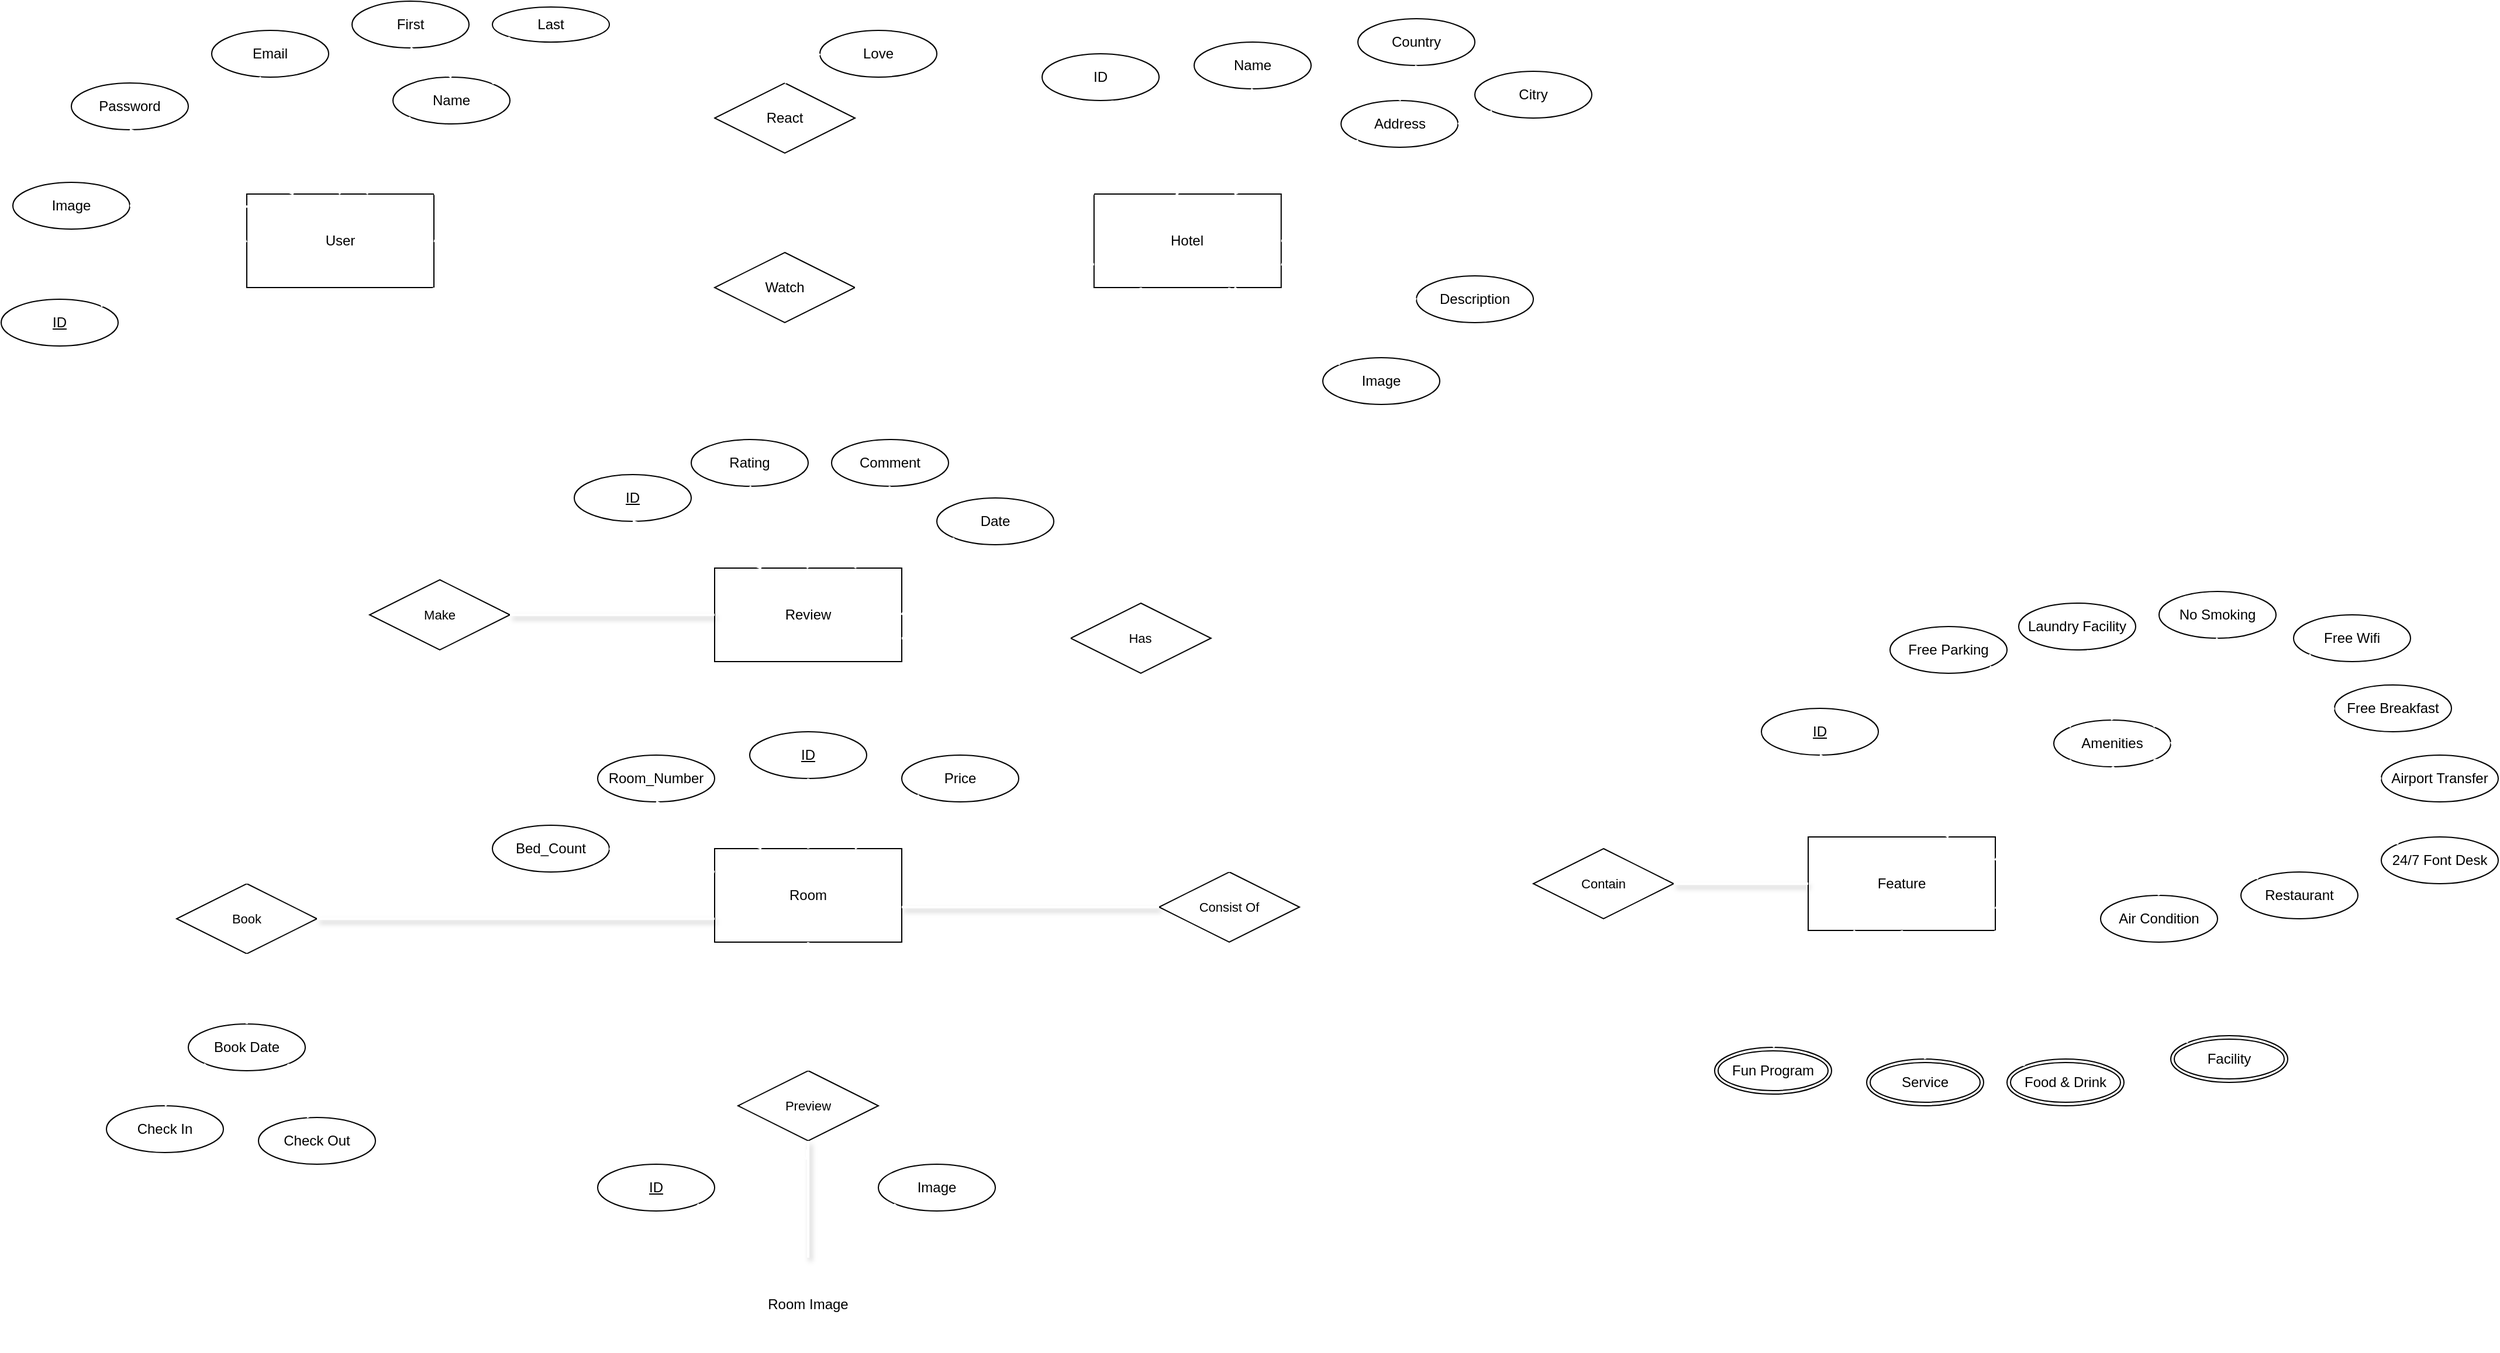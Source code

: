 <mxfile>
    <diagram id="A1F0wB1QJIUUF9iCLyjX" name="Page-1">
        <mxGraphModel dx="2114" dy="571" grid="1" gridSize="10" guides="1" tooltips="1" connect="1" arrows="1" fold="1" page="1" pageScale="1" pageWidth="850" pageHeight="1100" background="none" math="0" shadow="0">
            <root>
                <mxCell id="0"/>
                <mxCell id="1" parent="0"/>
                <mxCell id="2" value="User" style="whiteSpace=wrap;html=1;align=center;" parent="1" vertex="1">
                    <mxGeometry x="200" y="180" width="160" height="80" as="geometry"/>
                </mxCell>
                <mxCell id="3" value="Name" style="ellipse;whiteSpace=wrap;html=1;align=center;" parent="1" vertex="1">
                    <mxGeometry x="325" y="80" width="100" height="40" as="geometry"/>
                </mxCell>
                <mxCell id="4" value="ID" style="ellipse;whiteSpace=wrap;html=1;align=center;fontStyle=4;" parent="1" vertex="1">
                    <mxGeometry x="-10" y="270" width="100" height="40" as="geometry"/>
                </mxCell>
                <mxCell id="8" value="" style="endArrow=none;html=1;rounded=0;entryX=0;entryY=1;entryDx=0;entryDy=0;fillColor=#eeeeee;strokeColor=#FFFFFF;strokeWidth=2;" parent="1" source="2" target="3" edge="1">
                    <mxGeometry relative="1" as="geometry">
                        <mxPoint x="230" y="120" as="sourcePoint"/>
                        <mxPoint x="413.623" y="88.897" as="targetPoint"/>
                    </mxGeometry>
                </mxCell>
                <mxCell id="9" value="First" style="ellipse;whiteSpace=wrap;html=1;align=center;" parent="1" vertex="1">
                    <mxGeometry x="290" y="15" width="100" height="40" as="geometry"/>
                </mxCell>
                <mxCell id="10" value="Last" style="ellipse;whiteSpace=wrap;html=1;align=center;" parent="1" vertex="1">
                    <mxGeometry x="410" y="20" width="100" height="30" as="geometry"/>
                </mxCell>
                <mxCell id="11" value="" style="endArrow=none;html=1;rounded=0;exitX=0.5;exitY=0;exitDx=0;exitDy=0;entryX=0.5;entryY=1;entryDx=0;entryDy=0;strokeColor=#FFFFFF;strokeWidth=2;" parent="1" source="3" target="9" edge="1">
                    <mxGeometry relative="1" as="geometry">
                        <mxPoint x="520" y="140" as="sourcePoint"/>
                        <mxPoint x="428.32" y="49.721" as="targetPoint"/>
                    </mxGeometry>
                </mxCell>
                <mxCell id="12" value="" style="endArrow=none;html=1;rounded=0;exitX=1;exitY=0;exitDx=0;exitDy=0;entryX=0;entryY=1;entryDx=0;entryDy=0;strokeColor=#FFFFFF;strokeWidth=2;" parent="1" source="3" target="10" edge="1">
                    <mxGeometry relative="1" as="geometry">
                        <mxPoint x="520" y="200" as="sourcePoint"/>
                        <mxPoint x="680" y="200" as="targetPoint"/>
                    </mxGeometry>
                </mxCell>
                <mxCell id="13" value="Email" style="ellipse;whiteSpace=wrap;html=1;align=center;" parent="1" vertex="1">
                    <mxGeometry x="170" y="40" width="100" height="40" as="geometry"/>
                </mxCell>
                <mxCell id="15" value="" style="endArrow=none;html=1;rounded=0;exitX=0.408;exitY=1;exitDx=0;exitDy=0;exitPerimeter=0;entryX=0.5;entryY=0;entryDx=0;entryDy=0;fillColor=#f9f7ed;strokeColor=#FFFFFF;strokeWidth=2;" parent="1" source="13" target="2" edge="1">
                    <mxGeometry relative="1" as="geometry">
                        <mxPoint x="260" y="100" as="sourcePoint"/>
                        <mxPoint x="420" y="100" as="targetPoint"/>
                    </mxGeometry>
                </mxCell>
                <mxCell id="16" value="Password" style="ellipse;whiteSpace=wrap;html=1;align=center;" parent="1" vertex="1">
                    <mxGeometry x="50" y="85" width="100" height="40" as="geometry"/>
                </mxCell>
                <mxCell id="17" value="" style="endArrow=none;html=1;rounded=0;exitX=0.5;exitY=1;exitDx=0;exitDy=0;entryX=0.25;entryY=0;entryDx=0;entryDy=0;fillColor=#f9f7ed;strokeColor=#FFFFFF;strokeWidth=2;" parent="1" source="16" target="2" edge="1">
                    <mxGeometry relative="1" as="geometry">
                        <mxPoint x="120" y="120" as="sourcePoint"/>
                        <mxPoint x="280" y="120" as="targetPoint"/>
                    </mxGeometry>
                </mxCell>
                <mxCell id="20" value="Image" style="ellipse;whiteSpace=wrap;html=1;align=center;" parent="1" vertex="1">
                    <mxGeometry y="170" width="100" height="40" as="geometry"/>
                </mxCell>
                <mxCell id="21" value="" style="endArrow=none;html=1;rounded=0;exitX=1;exitY=0.5;exitDx=0;exitDy=0;entryX=0.003;entryY=0.135;entryDx=0;entryDy=0;entryPerimeter=0;strokeWidth=2;fillColor=#f9f7ed;strokeColor=#FFFFFF;" parent="1" source="20" target="2" edge="1">
                    <mxGeometry relative="1" as="geometry">
                        <mxPoint x="50" y="180" as="sourcePoint"/>
                        <mxPoint x="210" y="180" as="targetPoint"/>
                    </mxGeometry>
                </mxCell>
                <mxCell id="23" value="Hotel" style="whiteSpace=wrap;html=1;align=center;" parent="1" vertex="1">
                    <mxGeometry x="924.4" y="180" width="160" height="80" as="geometry"/>
                </mxCell>
                <mxCell id="24" value="ID" style="ellipse;whiteSpace=wrap;html=1;align=center;" parent="1" vertex="1">
                    <mxGeometry x="880" y="60" width="100" height="40" as="geometry"/>
                </mxCell>
                <mxCell id="25" value="Name" style="ellipse;whiteSpace=wrap;html=1;align=center;" parent="1" vertex="1">
                    <mxGeometry x="1010.0" y="50" width="100" height="40" as="geometry"/>
                </mxCell>
                <mxCell id="26" value="Address" style="ellipse;whiteSpace=wrap;html=1;align=center;" parent="1" vertex="1">
                    <mxGeometry x="1135.6" y="100" width="100" height="40" as="geometry"/>
                </mxCell>
                <mxCell id="27" value="Love" style="ellipse;whiteSpace=wrap;html=1;align=center;" parent="1" vertex="1">
                    <mxGeometry x="690.0" y="40" width="100" height="40" as="geometry"/>
                </mxCell>
                <mxCell id="28" value="Description" style="ellipse;whiteSpace=wrap;html=1;align=center;" parent="1" vertex="1">
                    <mxGeometry x="1200" y="250" width="100" height="40" as="geometry"/>
                </mxCell>
                <mxCell id="29" value="Image" style="ellipse;whiteSpace=wrap;html=1;align=center;" parent="1" vertex="1">
                    <mxGeometry x="1120" y="320" width="100" height="40" as="geometry"/>
                </mxCell>
                <mxCell id="37" value="Country" style="ellipse;whiteSpace=wrap;html=1;align=center;" parent="1" vertex="1">
                    <mxGeometry x="1150" y="30" width="100" height="40" as="geometry"/>
                </mxCell>
                <mxCell id="38" value="Citry" style="ellipse;whiteSpace=wrap;html=1;align=center;" parent="1" vertex="1">
                    <mxGeometry x="1250" y="75" width="100" height="40" as="geometry"/>
                </mxCell>
                <mxCell id="41" value="" style="endArrow=none;html=1;rounded=0;shadow=0;labelBackgroundColor=default;strokeColor=#FFFFFF;fontFamily=Helvetica;fontSize=11;fontColor=default;shape=connector;entryX=0.18;entryY=-0.01;entryDx=0;entryDy=0;entryPerimeter=0;exitX=0.6;exitY=1;exitDx=0;exitDy=0;exitPerimeter=0;strokeWidth=2;" parent="1" source="24" target="23" edge="1">
                    <mxGeometry relative="1" as="geometry">
                        <mxPoint x="890" y="50" as="sourcePoint"/>
                        <mxPoint x="894.4" y="110" as="targetPoint"/>
                    </mxGeometry>
                </mxCell>
                <mxCell id="43" value="" style="endArrow=none;html=1;rounded=0;shadow=0;labelBackgroundColor=default;strokeColor=#FFFFFF;fontFamily=Helvetica;fontSize=11;fontColor=default;shape=connector;entryX=0.44;entryY=0.01;entryDx=0;entryDy=0;entryPerimeter=0;exitX=0.5;exitY=1;exitDx=0;exitDy=0;strokeWidth=2;" parent="1" source="25" target="23" edge="1">
                    <mxGeometry relative="1" as="geometry">
                        <mxPoint x="900.0" y="50" as="sourcePoint"/>
                        <mxPoint x="963.2" y="189.2" as="targetPoint"/>
                    </mxGeometry>
                </mxCell>
                <mxCell id="47" value="" style="endArrow=none;html=1;rounded=0;shadow=0;labelBackgroundColor=default;strokeColor=#FFFFFF;fontFamily=Helvetica;fontSize=11;fontColor=default;shape=connector;entryX=0;entryY=1;entryDx=0;entryDy=0;exitX=0.75;exitY=0;exitDx=0;exitDy=0;strokeWidth=2;" parent="1" source="23" target="26" edge="1">
                    <mxGeometry relative="1" as="geometry">
                        <mxPoint x="1084.4" y="110" as="sourcePoint"/>
                        <mxPoint x="1244.4" y="110" as="targetPoint"/>
                    </mxGeometry>
                </mxCell>
                <mxCell id="50" value="" style="endArrow=none;html=1;rounded=0;shadow=0;labelBackgroundColor=default;strokeColor=#FFFFFF;fontFamily=Helvetica;fontSize=11;fontColor=default;shape=connector;exitX=1;exitY=0.75;exitDx=0;exitDy=0;entryX=0;entryY=0.5;entryDx=0;entryDy=0;strokeWidth=2;" parent="1" source="23" target="28" edge="1">
                    <mxGeometry relative="1" as="geometry">
                        <mxPoint x="1134.4" y="260" as="sourcePoint"/>
                        <mxPoint x="1294.4" y="260" as="targetPoint"/>
                    </mxGeometry>
                </mxCell>
                <mxCell id="51" value="" style="endArrow=none;html=1;rounded=0;shadow=0;labelBackgroundColor=default;strokeColor=#FFFFFF;fontFamily=Helvetica;fontSize=11;fontColor=default;shape=connector;exitX=0.75;exitY=1;exitDx=0;exitDy=0;entryX=0;entryY=0;entryDx=0;entryDy=0;strokeWidth=2;" parent="1" source="23" target="29" edge="1">
                    <mxGeometry relative="1" as="geometry">
                        <mxPoint x="1024.4" y="330" as="sourcePoint"/>
                        <mxPoint x="1184.4" y="330" as="targetPoint"/>
                    </mxGeometry>
                </mxCell>
                <mxCell id="52" value="" style="endArrow=none;html=1;rounded=0;shadow=0;labelBackgroundColor=default;strokeColor=#FFFFFF;fontFamily=Helvetica;fontSize=11;fontColor=default;shape=connector;exitX=0.5;exitY=0;exitDx=0;exitDy=0;entryX=0.5;entryY=1;entryDx=0;entryDy=0;strokeWidth=2;" parent="1" source="26" target="37" edge="1">
                    <mxGeometry relative="1" as="geometry">
                        <mxPoint x="1240" y="60" as="sourcePoint"/>
                        <mxPoint x="1400" y="60" as="targetPoint"/>
                    </mxGeometry>
                </mxCell>
                <mxCell id="53" value="" style="endArrow=none;html=1;rounded=0;shadow=0;labelBackgroundColor=default;strokeColor=#FFFFFF;fontFamily=Helvetica;fontSize=11;fontColor=default;shape=connector;exitX=1;exitY=0.5;exitDx=0;exitDy=0;entryX=0;entryY=1;entryDx=0;entryDy=0;strokeWidth=2;" parent="1" source="26" target="38" edge="1">
                    <mxGeometry relative="1" as="geometry">
                        <mxPoint x="1320" y="130" as="sourcePoint"/>
                        <mxPoint x="1480" y="130" as="targetPoint"/>
                    </mxGeometry>
                </mxCell>
                <mxCell id="71" value="Review" style="whiteSpace=wrap;html=1;align=center;" parent="1" vertex="1">
                    <mxGeometry x="600" y="500" width="160" height="80" as="geometry"/>
                </mxCell>
                <mxCell id="72" value="Room" style="whiteSpace=wrap;html=1;align=center;" parent="1" vertex="1">
                    <mxGeometry x="600" y="740" width="160" height="80" as="geometry"/>
                </mxCell>
                <mxCell id="73" value="Make" style="shape=rhombus;perimeter=rhombusPerimeter;whiteSpace=wrap;html=1;align=center;fontFamily=Helvetica;fontSize=11;fontColor=default;" parent="1" vertex="1">
                    <mxGeometry x="305" y="510" width="120" height="60" as="geometry"/>
                </mxCell>
                <mxCell id="74" value="Book" style="shape=rhombus;perimeter=rhombusPerimeter;whiteSpace=wrap;html=1;align=center;fontFamily=Helvetica;fontSize=11;fontColor=default;" parent="1" vertex="1">
                    <mxGeometry x="140" y="770" width="120" height="60" as="geometry"/>
                </mxCell>
                <mxCell id="75" value="Has" style="shape=rhombus;perimeter=rhombusPerimeter;whiteSpace=wrap;html=1;align=center;fontFamily=Helvetica;fontSize=11;fontColor=default;" parent="1" vertex="1">
                    <mxGeometry x="904.4" y="530" width="120" height="60" as="geometry"/>
                </mxCell>
                <mxCell id="76" value="Consist Of" style="shape=rhombus;perimeter=rhombusPerimeter;whiteSpace=wrap;html=1;align=center;fontFamily=Helvetica;fontSize=11;fontColor=default;" parent="1" vertex="1">
                    <mxGeometry x="980.0" y="760" width="120" height="60" as="geometry"/>
                </mxCell>
                <mxCell id="77" value="Room Image" style="whiteSpace=wrap;html=1;align=center;strokeColor=#FFFFFF;strokeWidth=1;" parent="1" vertex="1">
                    <mxGeometry x="600" y="1090" width="160" height="80" as="geometry"/>
                </mxCell>
                <mxCell id="78" value="Preview" style="shape=rhombus;perimeter=rhombusPerimeter;whiteSpace=wrap;html=1;align=center;fontFamily=Helvetica;fontSize=11;fontColor=default;" parent="1" vertex="1">
                    <mxGeometry x="620" y="930" width="120" height="60" as="geometry"/>
                </mxCell>
                <mxCell id="79" value="Feature" style="whiteSpace=wrap;html=1;align=center;" parent="1" vertex="1">
                    <mxGeometry x="1535" y="730" width="160" height="80" as="geometry"/>
                </mxCell>
                <mxCell id="80" value="Contain" style="shape=rhombus;perimeter=rhombusPerimeter;whiteSpace=wrap;html=1;align=center;fontFamily=Helvetica;fontSize=11;fontColor=default;" parent="1" vertex="1">
                    <mxGeometry x="1300" y="740" width="120" height="60" as="geometry"/>
                </mxCell>
                <mxCell id="81" value="Rating" style="ellipse;whiteSpace=wrap;html=1;align=center;" parent="1" vertex="1">
                    <mxGeometry x="580" y="390" width="100" height="40" as="geometry"/>
                </mxCell>
                <mxCell id="83" value="" style="endArrow=none;html=1;rounded=0;exitX=0.5;exitY=1;exitDx=0;exitDy=0;entryX=0.5;entryY=0;entryDx=0;entryDy=0;strokeWidth=2;strokeColor=#FFFFFF;" parent="1" source="81" target="71" edge="1">
                    <mxGeometry relative="1" as="geometry">
                        <mxPoint x="650" y="440" as="sourcePoint"/>
                        <mxPoint x="810" y="440" as="targetPoint"/>
                    </mxGeometry>
                </mxCell>
                <mxCell id="84" value="ID" style="ellipse;whiteSpace=wrap;html=1;align=center;fontStyle=4;" parent="1" vertex="1">
                    <mxGeometry x="480" y="420" width="100" height="40" as="geometry"/>
                </mxCell>
                <mxCell id="85" value="" style="endArrow=none;html=1;rounded=0;exitX=0.5;exitY=1;exitDx=0;exitDy=0;entryX=0.25;entryY=0;entryDx=0;entryDy=0;strokeColor=#FFFFFF;strokeWidth=2;" parent="1" source="84" target="71" edge="1">
                    <mxGeometry relative="1" as="geometry">
                        <mxPoint x="530" y="470" as="sourcePoint"/>
                        <mxPoint x="690" y="470" as="targetPoint"/>
                    </mxGeometry>
                </mxCell>
                <mxCell id="86" value="Comment" style="ellipse;whiteSpace=wrap;html=1;align=center;" parent="1" vertex="1">
                    <mxGeometry x="700" y="390" width="100" height="40" as="geometry"/>
                </mxCell>
                <mxCell id="87" value="" style="endArrow=none;html=1;rounded=0;exitX=0.5;exitY=1;exitDx=0;exitDy=0;entryX=0.75;entryY=0;entryDx=0;entryDy=0;strokeColor=#FFFFFF;strokeWidth=2;" parent="1" source="86" target="71" edge="1">
                    <mxGeometry relative="1" as="geometry">
                        <mxPoint x="780" y="460" as="sourcePoint"/>
                        <mxPoint x="940" y="460" as="targetPoint"/>
                    </mxGeometry>
                </mxCell>
                <mxCell id="88" value="Date" style="ellipse;whiteSpace=wrap;html=1;align=center;" parent="1" vertex="1">
                    <mxGeometry x="790" y="440" width="100" height="40" as="geometry"/>
                </mxCell>
                <mxCell id="90" value="" style="endArrow=none;html=1;rounded=0;exitX=1;exitY=0.5;exitDx=0;exitDy=0;entryX=0;entryY=1;entryDx=0;entryDy=0;strokeWidth=2;strokeColor=#FFFFFF;" parent="1" source="71" target="88" edge="1">
                    <mxGeometry relative="1" as="geometry">
                        <mxPoint x="770" y="520" as="sourcePoint"/>
                        <mxPoint x="930" y="520" as="targetPoint"/>
                    </mxGeometry>
                </mxCell>
                <mxCell id="92" value="ID" style="ellipse;whiteSpace=wrap;html=1;align=center;fontStyle=4;" parent="1" vertex="1">
                    <mxGeometry x="630" y="640" width="100" height="40" as="geometry"/>
                </mxCell>
                <mxCell id="93" value="" style="endArrow=none;html=1;rounded=0;exitX=0.5;exitY=1;exitDx=0;exitDy=0;entryX=0.5;entryY=0;entryDx=0;entryDy=0;strokeWidth=2;strokeColor=#FFFFFF;" parent="1" source="92" target="72" edge="1">
                    <mxGeometry relative="1" as="geometry">
                        <mxPoint x="620" y="730" as="sourcePoint"/>
                        <mxPoint x="780" y="730" as="targetPoint"/>
                    </mxGeometry>
                </mxCell>
                <mxCell id="94" value="Room_Number" style="ellipse;whiteSpace=wrap;html=1;align=center;" parent="1" vertex="1">
                    <mxGeometry x="500" y="660" width="100" height="40" as="geometry"/>
                </mxCell>
                <mxCell id="95" value="" style="endArrow=none;html=1;rounded=0;exitX=0.5;exitY=1;exitDx=0;exitDy=0;entryX=0.25;entryY=0;entryDx=0;entryDy=0;strokeWidth=2;strokeColor=#FFFFFF;" parent="1" source="94" target="72" edge="1">
                    <mxGeometry relative="1" as="geometry">
                        <mxPoint x="490" y="730" as="sourcePoint"/>
                        <mxPoint x="650" y="730" as="targetPoint"/>
                    </mxGeometry>
                </mxCell>
                <mxCell id="97" value="Price" style="ellipse;whiteSpace=wrap;html=1;align=center;" parent="1" vertex="1">
                    <mxGeometry x="760" y="660" width="100" height="40" as="geometry"/>
                </mxCell>
                <mxCell id="98" value="" style="endArrow=none;html=1;rounded=0;exitX=0.75;exitY=0;exitDx=0;exitDy=0;entryX=0;entryY=1;entryDx=0;entryDy=0;strokeColor=#FFFFFF;strokeWidth=2;" parent="1" source="72" target="97" edge="1">
                    <mxGeometry relative="1" as="geometry">
                        <mxPoint x="810" y="760" as="sourcePoint"/>
                        <mxPoint x="970" y="760" as="targetPoint"/>
                    </mxGeometry>
                </mxCell>
                <mxCell id="99" value="Bed_Count" style="ellipse;whiteSpace=wrap;html=1;align=center;" parent="1" vertex="1">
                    <mxGeometry x="410" y="720" width="100" height="40" as="geometry"/>
                </mxCell>
                <mxCell id="100" value="" style="endArrow=none;html=1;rounded=0;exitX=1;exitY=0.5;exitDx=0;exitDy=0;entryX=0;entryY=0.25;entryDx=0;entryDy=0;strokeWidth=2;strokeColor=#FFFFFF;" parent="1" source="99" target="72" edge="1">
                    <mxGeometry relative="1" as="geometry">
                        <mxPoint x="450" y="790" as="sourcePoint"/>
                        <mxPoint x="610" y="790" as="targetPoint"/>
                    </mxGeometry>
                </mxCell>
                <mxCell id="101" value="ID" style="ellipse;whiteSpace=wrap;html=1;align=center;fontStyle=4;" parent="1" vertex="1">
                    <mxGeometry x="500.01" y="1010" width="100" height="40" as="geometry"/>
                </mxCell>
                <mxCell id="102" value="" style="endArrow=none;html=1;rounded=0;exitX=1;exitY=1;exitDx=0;exitDy=0;entryX=0.25;entryY=0;entryDx=0;entryDy=0;strokeWidth=2;strokeColor=#FFFFFF;" parent="1" source="101" target="77" edge="1">
                    <mxGeometry relative="1" as="geometry">
                        <mxPoint x="470" y="1080" as="sourcePoint"/>
                        <mxPoint x="630" y="1080" as="targetPoint"/>
                    </mxGeometry>
                </mxCell>
                <mxCell id="103" value="Image" style="ellipse;whiteSpace=wrap;html=1;align=center;" parent="1" vertex="1">
                    <mxGeometry x="740" y="1010" width="100" height="40" as="geometry"/>
                </mxCell>
                <mxCell id="104" value="" style="endArrow=none;html=1;rounded=0;exitX=0;exitY=1;exitDx=0;exitDy=0;entryX=0.75;entryY=0;entryDx=0;entryDy=0;strokeWidth=2;strokeColor=#FFFFFF;" parent="1" source="103" target="77" edge="1">
                    <mxGeometry relative="1" as="geometry">
                        <mxPoint x="510" y="1130" as="sourcePoint"/>
                        <mxPoint x="670" y="1130" as="targetPoint"/>
                    </mxGeometry>
                </mxCell>
                <mxCell id="107" value="ID" style="ellipse;whiteSpace=wrap;html=1;align=center;fontStyle=4;" parent="1" vertex="1">
                    <mxGeometry x="1495" y="620" width="100" height="40" as="geometry"/>
                </mxCell>
                <mxCell id="108" value="" style="endArrow=none;html=1;rounded=0;shadow=0;sketch=0;entryX=0.5;entryY=1;entryDx=0;entryDy=0;exitX=0.75;exitY=0;exitDx=0;exitDy=0;strokeWidth=2;strokeColor=#FFFFFF;" parent="1" source="79" target="107" edge="1">
                    <mxGeometry relative="1" as="geometry">
                        <mxPoint x="1605" y="770" as="sourcePoint"/>
                        <mxPoint x="1765" y="770" as="targetPoint"/>
                    </mxGeometry>
                </mxCell>
                <mxCell id="109" value="Amenities" style="ellipse;whiteSpace=wrap;html=1;align=center;" parent="1" vertex="1">
                    <mxGeometry x="1745" y="630" width="100" height="40" as="geometry"/>
                </mxCell>
                <mxCell id="110" value="" style="endArrow=none;html=1;rounded=0;shadow=0;sketch=0;exitX=1;exitY=0.25;exitDx=0;exitDy=0;entryX=0;entryY=1;entryDx=0;entryDy=0;strokeColor=#FFFFFF;strokeWidth=2;" parent="1" source="79" target="109" edge="1">
                    <mxGeometry relative="1" as="geometry">
                        <mxPoint x="1715" y="830" as="sourcePoint"/>
                        <mxPoint x="1875" y="830" as="targetPoint"/>
                    </mxGeometry>
                </mxCell>
                <mxCell id="111" value="Free Parking" style="ellipse;whiteSpace=wrap;html=1;align=center;" parent="1" vertex="1">
                    <mxGeometry x="1605" y="550" width="100" height="40" as="geometry"/>
                </mxCell>
                <mxCell id="112" value="Laundry Facility" style="ellipse;whiteSpace=wrap;html=1;align=center;" parent="1" vertex="1">
                    <mxGeometry x="1715" y="530" width="100" height="40" as="geometry"/>
                </mxCell>
                <mxCell id="113" value="Free Wifi" style="ellipse;whiteSpace=wrap;html=1;align=center;" parent="1" vertex="1">
                    <mxGeometry x="1950" y="540" width="100" height="40" as="geometry"/>
                </mxCell>
                <mxCell id="114" value="Airport Transfer" style="ellipse;whiteSpace=wrap;html=1;align=center;" parent="1" vertex="1">
                    <mxGeometry x="2025" y="660" width="100" height="40" as="geometry"/>
                </mxCell>
                <mxCell id="115" value="Restaurant" style="ellipse;whiteSpace=wrap;html=1;align=center;" parent="1" vertex="1">
                    <mxGeometry x="1905" y="760" width="100" height="40" as="geometry"/>
                </mxCell>
                <mxCell id="116" value="Air Condition" style="ellipse;whiteSpace=wrap;html=1;align=center;" parent="1" vertex="1">
                    <mxGeometry x="1785" y="780" width="100" height="40" as="geometry"/>
                </mxCell>
                <mxCell id="117" value="Free Breakfast" style="ellipse;whiteSpace=wrap;html=1;align=center;" parent="1" vertex="1">
                    <mxGeometry x="1985" y="600" width="100" height="40" as="geometry"/>
                </mxCell>
                <mxCell id="118" value="24/7 Font Desk" style="ellipse;whiteSpace=wrap;html=1;align=center;" parent="1" vertex="1">
                    <mxGeometry x="2025" y="730" width="100" height="40" as="geometry"/>
                </mxCell>
                <mxCell id="119" value="No Smoking" style="ellipse;whiteSpace=wrap;html=1;align=center;" parent="1" vertex="1">
                    <mxGeometry x="1835" y="520" width="100" height="40" as="geometry"/>
                </mxCell>
                <mxCell id="120" value="" style="endArrow=none;html=1;rounded=0;shadow=0;sketch=0;entryX=0;entryY=0;entryDx=0;entryDy=0;exitX=1;exitY=1;exitDx=0;exitDy=0;strokeWidth=2;strokeColor=#FFFFFF;" parent="1" source="111" target="109" edge="1">
                    <mxGeometry relative="1" as="geometry">
                        <mxPoint x="1675" y="590" as="sourcePoint"/>
                        <mxPoint x="1785" y="630" as="targetPoint"/>
                    </mxGeometry>
                </mxCell>
                <mxCell id="121" value="" style="endArrow=none;html=1;rounded=0;shadow=0;sketch=0;exitX=0.584;exitY=1.01;exitDx=0;exitDy=0;exitPerimeter=0;entryX=0.5;entryY=0;entryDx=0;entryDy=0;strokeWidth=2;strokeColor=#FFFFFF;" parent="1" source="112" target="109" edge="1">
                    <mxGeometry relative="1" as="geometry">
                        <mxPoint x="1775" y="600" as="sourcePoint"/>
                        <mxPoint x="1935" y="600" as="targetPoint"/>
                    </mxGeometry>
                </mxCell>
                <mxCell id="122" value="" style="endArrow=none;html=1;rounded=0;shadow=0;sketch=0;exitX=0.5;exitY=1;exitDx=0;exitDy=0;entryX=1;entryY=0;entryDx=0;entryDy=0;strokeWidth=2;strokeColor=#FFFFFF;" parent="1" source="119" target="109" edge="1">
                    <mxGeometry relative="1" as="geometry">
                        <mxPoint x="1815" y="600" as="sourcePoint"/>
                        <mxPoint x="1975" y="600" as="targetPoint"/>
                    </mxGeometry>
                </mxCell>
                <mxCell id="123" value="" style="endArrow=none;html=1;rounded=0;shadow=0;sketch=0;entryX=0;entryY=1;entryDx=0;entryDy=0;exitX=1;exitY=0.5;exitDx=0;exitDy=0;strokeWidth=2;strokeColor=#FFFFFF;" parent="1" source="109" target="113" edge="1">
                    <mxGeometry relative="1" as="geometry">
                        <mxPoint x="1805" y="610" as="sourcePoint"/>
                        <mxPoint x="1965" y="610" as="targetPoint"/>
                    </mxGeometry>
                </mxCell>
                <mxCell id="124" value="" style="endArrow=none;html=1;rounded=0;shadow=0;sketch=0;entryX=0;entryY=0.5;entryDx=0;entryDy=0;exitX=1;exitY=0.5;exitDx=0;exitDy=0;strokeWidth=2;strokeColor=#FFFFFF;" parent="1" source="109" target="117" edge="1">
                    <mxGeometry relative="1" as="geometry">
                        <mxPoint x="1845" y="650" as="sourcePoint"/>
                        <mxPoint x="1955" y="700" as="targetPoint"/>
                    </mxGeometry>
                </mxCell>
                <mxCell id="125" value="" style="endArrow=none;html=1;rounded=0;shadow=0;sketch=0;entryX=0;entryY=0.5;entryDx=0;entryDy=0;exitX=1;exitY=1;exitDx=0;exitDy=0;strokeColor=#FFFFFF;strokeWidth=2;" parent="1" source="109" target="114" edge="1">
                    <mxGeometry relative="1" as="geometry">
                        <mxPoint x="1845" y="700" as="sourcePoint"/>
                        <mxPoint x="2005" y="700" as="targetPoint"/>
                    </mxGeometry>
                </mxCell>
                <mxCell id="126" value="" style="endArrow=none;html=1;rounded=0;shadow=0;sketch=0;exitX=1;exitY=1;exitDx=0;exitDy=0;entryX=0;entryY=0;entryDx=0;entryDy=0;strokeWidth=2;strokeColor=#FFFFFF;" parent="1" source="109" target="118" edge="1">
                    <mxGeometry relative="1" as="geometry">
                        <mxPoint x="1875" y="710" as="sourcePoint"/>
                        <mxPoint x="2035" y="710" as="targetPoint"/>
                    </mxGeometry>
                </mxCell>
                <mxCell id="127" value="" style="endArrow=none;html=1;rounded=0;shadow=0;sketch=0;entryX=0;entryY=0;entryDx=0;entryDy=0;exitX=0.5;exitY=1;exitDx=0;exitDy=0;strokeWidth=2;strokeColor=#FFFFFF;" parent="1" source="109" target="115" edge="1">
                    <mxGeometry relative="1" as="geometry">
                        <mxPoint x="1755" y="720" as="sourcePoint"/>
                        <mxPoint x="1915" y="720" as="targetPoint"/>
                    </mxGeometry>
                </mxCell>
                <mxCell id="128" value="" style="endArrow=none;html=1;rounded=0;shadow=0;sketch=0;entryX=0.5;entryY=1;entryDx=0;entryDy=0;exitX=0.5;exitY=0;exitDx=0;exitDy=0;strokeColor=#FFFFFF;strokeWidth=2;" parent="1" source="116" target="109" edge="1">
                    <mxGeometry relative="1" as="geometry">
                        <mxPoint x="1605" y="770" as="sourcePoint"/>
                        <mxPoint x="1765" y="770" as="targetPoint"/>
                    </mxGeometry>
                </mxCell>
                <mxCell id="129" value="Food &amp;amp; Drink" style="ellipse;shape=doubleEllipse;margin=3;whiteSpace=wrap;html=1;align=center;" parent="1" vertex="1">
                    <mxGeometry x="1705" y="920" width="100" height="40" as="geometry"/>
                </mxCell>
                <mxCell id="130" value="" style="endArrow=none;html=1;rounded=0;shadow=0;sketch=0;entryX=0;entryY=0;entryDx=0;entryDy=0;exitX=1;exitY=1;exitDx=0;exitDy=0;strokeWidth=2;strokeColor=#FFFFFF;" parent="1" source="79" target="129" edge="1">
                    <mxGeometry relative="1" as="geometry">
                        <mxPoint x="1605" y="770" as="sourcePoint"/>
                        <mxPoint x="1765" y="770" as="targetPoint"/>
                    </mxGeometry>
                </mxCell>
                <mxCell id="131" value="Service" style="ellipse;shape=doubleEllipse;margin=3;whiteSpace=wrap;html=1;align=center;" parent="1" vertex="1">
                    <mxGeometry x="1585" y="920" width="100" height="40" as="geometry"/>
                </mxCell>
                <mxCell id="132" value="Fun Program" style="ellipse;shape=doubleEllipse;margin=3;whiteSpace=wrap;html=1;align=center;" parent="1" vertex="1">
                    <mxGeometry x="1455" y="910" width="100" height="40" as="geometry"/>
                </mxCell>
                <mxCell id="133" value="Facility" style="ellipse;shape=doubleEllipse;margin=3;whiteSpace=wrap;html=1;align=center;" parent="1" vertex="1">
                    <mxGeometry x="1845" y="900" width="100" height="40" as="geometry"/>
                </mxCell>
                <mxCell id="135" value="" style="endArrow=none;html=1;rounded=0;shadow=0;sketch=0;entryX=0.25;entryY=1;entryDx=0;entryDy=0;exitX=0.5;exitY=0;exitDx=0;exitDy=0;strokeWidth=2;strokeColor=#FFFFFF;" parent="1" source="132" target="79" edge="1">
                    <mxGeometry relative="1" as="geometry">
                        <mxPoint x="1425" y="850" as="sourcePoint"/>
                        <mxPoint x="1585" y="850" as="targetPoint"/>
                    </mxGeometry>
                </mxCell>
                <mxCell id="136" value="" style="endArrow=none;html=1;rounded=0;shadow=0;entryX=0.5;entryY=1;entryDx=0;entryDy=0;exitX=0.5;exitY=0;exitDx=0;exitDy=0;strokeWidth=2;strokeColor=#FFFFFF;" parent="1" source="131" target="79" edge="1">
                    <mxGeometry relative="1" as="geometry">
                        <mxPoint x="1535" y="880" as="sourcePoint"/>
                        <mxPoint x="1695" y="880" as="targetPoint"/>
                    </mxGeometry>
                </mxCell>
                <mxCell id="137" value="" style="endArrow=none;html=1;rounded=0;shadow=0;sketch=0;exitX=1;exitY=0.75;exitDx=0;exitDy=0;entryX=0;entryY=0;entryDx=0;entryDy=0;strokeWidth=2;strokeColor=#FFFFFF;" parent="1" source="79" target="133" edge="1">
                    <mxGeometry relative="1" as="geometry">
                        <mxPoint x="1755" y="840" as="sourcePoint"/>
                        <mxPoint x="1915" y="840" as="targetPoint"/>
                    </mxGeometry>
                </mxCell>
                <mxCell id="152" value="" style="endArrow=none;html=1;rounded=0;shadow=1;sketch=0;exitX=1;exitY=0.5;exitDx=0;exitDy=0;entryX=0;entryY=0.5;entryDx=0;entryDy=0;strokeWidth=2;strokeColor=#FFFFFF;" parent="1" source="73" target="71" edge="1">
                    <mxGeometry relative="1" as="geometry">
                        <mxPoint x="430" y="530" as="sourcePoint"/>
                        <mxPoint x="590" y="530" as="targetPoint"/>
                    </mxGeometry>
                </mxCell>
                <mxCell id="153" value="N" style="resizable=0;html=1;align=right;verticalAlign=bottom;fontColor=#FFFFFF;" parent="152" connectable="0" vertex="1">
                    <mxGeometry x="1" relative="1" as="geometry">
                        <mxPoint x="-175" as="offset"/>
                    </mxGeometry>
                </mxCell>
                <mxCell id="154" value="" style="endArrow=none;html=1;rounded=0;dashed=1;dashPattern=1 2;shadow=0;sketch=0;entryX=0;entryY=1;entryDx=0;entryDy=0;exitX=0.5;exitY=0;exitDx=0;exitDy=0;strokeWidth=2;strokeColor=#FFFFFF;" parent="1" source="74" target="2" edge="1">
                    <mxGeometry relative="1" as="geometry">
                        <mxPoint x="140" y="610" as="sourcePoint"/>
                        <mxPoint x="300" y="610" as="targetPoint"/>
                    </mxGeometry>
                </mxCell>
                <mxCell id="155" value="1" style="resizable=0;html=1;align=right;verticalAlign=bottom;fontColor=#FFFFFF;" parent="154" connectable="0" vertex="1">
                    <mxGeometry x="1" relative="1" as="geometry">
                        <mxPoint x="-10" y="500" as="offset"/>
                    </mxGeometry>
                </mxCell>
                <mxCell id="158" value="" style="endArrow=none;html=1;rounded=0;shadow=1;sketch=0;exitX=1;exitY=0.5;exitDx=0;exitDy=0;entryX=0;entryY=0.75;entryDx=0;entryDy=0;strokeWidth=2;strokeColor=#FFFFFF;" parent="1" source="74" target="72" edge="1">
                    <mxGeometry relative="1" as="geometry">
                        <mxPoint x="310" y="810" as="sourcePoint"/>
                        <mxPoint x="470" y="810" as="targetPoint"/>
                    </mxGeometry>
                </mxCell>
                <mxCell id="159" value="N" style="resizable=0;html=1;align=right;verticalAlign=bottom;fontColor=#FFFFFF;" parent="158" connectable="0" vertex="1">
                    <mxGeometry x="1" relative="1" as="geometry">
                        <mxPoint x="-320" as="offset"/>
                    </mxGeometry>
                </mxCell>
                <mxCell id="160" value="" style="endArrow=none;html=1;rounded=0;dashed=1;dashPattern=1 2;shadow=0;sketch=0;exitX=0.25;exitY=1;exitDx=0;exitDy=0;entryX=0.5;entryY=0;entryDx=0;entryDy=0;strokeWidth=2;strokeColor=#FFFFFF;" parent="1" source="23" target="75" edge="1">
                    <mxGeometry relative="1" as="geometry">
                        <mxPoint x="940" y="390" as="sourcePoint"/>
                        <mxPoint x="1100" y="390" as="targetPoint"/>
                    </mxGeometry>
                </mxCell>
                <mxCell id="161" value="1" style="resizable=0;html=1;align=right;verticalAlign=bottom;fontColor=#FFFFFF;" parent="160" connectable="0" vertex="1">
                    <mxGeometry x="1" relative="1" as="geometry"/>
                </mxCell>
                <mxCell id="162" value="" style="endArrow=none;html=1;rounded=0;shadow=0;sketch=0;exitX=1;exitY=0.75;exitDx=0;exitDy=0;entryX=0;entryY=0.5;entryDx=0;entryDy=0;strokeWidth=2;strokeColor=#FFFFFF;" parent="1" source="71" target="75" edge="1">
                    <mxGeometry relative="1" as="geometry">
                        <mxPoint x="770" y="550" as="sourcePoint"/>
                        <mxPoint x="930" y="550" as="targetPoint"/>
                    </mxGeometry>
                </mxCell>
                <mxCell id="163" value="N" style="resizable=0;html=1;align=right;verticalAlign=bottom;fontColor=#FFFFFF;" parent="162" connectable="0" vertex="1">
                    <mxGeometry x="1" relative="1" as="geometry"/>
                </mxCell>
                <mxCell id="164" value="" style="endArrow=none;html=1;rounded=0;dashed=1;dashPattern=1 2;shadow=0;sketch=0;entryX=0.5;entryY=0;entryDx=0;entryDy=0;strokeWidth=2;strokeColor=#FFFFFF;" parent="1" target="76" edge="1">
                    <mxGeometry relative="1" as="geometry">
                        <mxPoint x="1040" y="260" as="sourcePoint"/>
                        <mxPoint x="1190" y="670" as="targetPoint"/>
                    </mxGeometry>
                </mxCell>
                <mxCell id="165" value="1" style="resizable=0;html=1;align=right;verticalAlign=bottom;fontColor=#FFFFFF;" parent="164" connectable="0" vertex="1">
                    <mxGeometry x="1" relative="1" as="geometry"/>
                </mxCell>
                <mxCell id="166" value="" style="endArrow=none;html=1;rounded=0;shadow=1;sketch=0;entryX=0;entryY=0.5;entryDx=0;entryDy=0;strokeWidth=2;strokeColor=#FFFFFF;" parent="1" target="76" edge="1">
                    <mxGeometry relative="1" as="geometry">
                        <mxPoint x="760" y="790" as="sourcePoint"/>
                        <mxPoint x="960" y="790" as="targetPoint"/>
                    </mxGeometry>
                </mxCell>
                <mxCell id="167" value="N" style="resizable=0;html=1;align=right;verticalAlign=bottom;fontColor=#FFFFFF;" parent="166" connectable="0" vertex="1">
                    <mxGeometry x="1" relative="1" as="geometry"/>
                </mxCell>
                <mxCell id="170" value="" style="endArrow=none;html=1;rounded=0;dashed=1;dashPattern=1 2;shadow=0;sketch=0;entryX=0.5;entryY=0;entryDx=0;entryDy=0;exitX=0.5;exitY=1;exitDx=0;exitDy=0;strokeWidth=2;strokeColor=#FFFFFF;" parent="1" source="72" target="78" edge="1">
                    <mxGeometry relative="1" as="geometry">
                        <mxPoint x="570" y="860" as="sourcePoint"/>
                        <mxPoint x="730" y="860" as="targetPoint"/>
                    </mxGeometry>
                </mxCell>
                <mxCell id="171" value="1" style="resizable=0;html=1;align=right;verticalAlign=bottom;fontColor=#FFFFFF;" parent="170" connectable="0" vertex="1">
                    <mxGeometry x="1" relative="1" as="geometry"/>
                </mxCell>
                <mxCell id="172" value="" style="endArrow=none;html=1;rounded=0;shadow=1;sketch=0;exitX=0.5;exitY=0;exitDx=0;exitDy=0;strokeWidth=2;strokeColor=#FFFFFF;entryX=0.5;entryY=1;entryDx=0;entryDy=0;" parent="1" source="77" target="78" edge="1">
                    <mxGeometry relative="1" as="geometry">
                        <mxPoint x="610" y="1030" as="sourcePoint"/>
                        <mxPoint x="680" y="990" as="targetPoint"/>
                    </mxGeometry>
                </mxCell>
                <mxCell id="173" value="N" style="resizable=0;html=1;align=right;verticalAlign=bottom;fontColor=#FFFFFF;" parent="172" connectable="0" vertex="1">
                    <mxGeometry x="1" relative="1" as="geometry">
                        <mxPoint y="20" as="offset"/>
                    </mxGeometry>
                </mxCell>
                <mxCell id="176" value="" style="endArrow=none;html=1;rounded=0;dashed=1;dashPattern=1 2;shadow=0;sketch=0;exitX=1;exitY=0.5;exitDx=0;exitDy=0;entryX=0.5;entryY=0;entryDx=0;entryDy=0;strokeWidth=2;strokeColor=#FFFFFF;" parent="1" source="23" target="80" edge="1">
                    <mxGeometry relative="1" as="geometry">
                        <mxPoint x="1290" y="220" as="sourcePoint"/>
                        <mxPoint x="1610" y="220" as="targetPoint"/>
                        <Array as="points">
                            <mxPoint x="1360" y="220"/>
                        </Array>
                    </mxGeometry>
                </mxCell>
                <mxCell id="177" value="1" style="resizable=0;html=1;align=right;verticalAlign=bottom;fontColor=#FFFFFF;" parent="176" connectable="0" vertex="1">
                    <mxGeometry x="1" relative="1" as="geometry"/>
                </mxCell>
                <mxCell id="178" value="" style="endArrow=none;html=1;rounded=0;shadow=1;sketch=0;entryX=1;entryY=0.5;entryDx=0;entryDy=0;exitX=0;exitY=0.5;exitDx=0;exitDy=0;strokeWidth=2;strokeColor=#FFFFFF;" parent="1" source="79" target="80" edge="1">
                    <mxGeometry relative="1" as="geometry">
                        <mxPoint x="1480" y="720" as="sourcePoint"/>
                        <mxPoint x="1640" y="720" as="targetPoint"/>
                    </mxGeometry>
                </mxCell>
                <mxCell id="179" value="N" style="resizable=0;html=1;align=right;verticalAlign=bottom;fontColor=#FFFFFF;" parent="178" connectable="0" vertex="1">
                    <mxGeometry x="1" relative="1" as="geometry"/>
                </mxCell>
                <mxCell id="181" value="Book Date" style="ellipse;whiteSpace=wrap;html=1;align=center;" parent="1" vertex="1">
                    <mxGeometry x="150" y="890" width="100" height="40" as="geometry"/>
                </mxCell>
                <mxCell id="182" value="Check Out" style="ellipse;whiteSpace=wrap;html=1;align=center;" parent="1" vertex="1">
                    <mxGeometry x="210" y="970" width="100" height="40" as="geometry"/>
                </mxCell>
                <mxCell id="183" value="Check In" style="ellipse;whiteSpace=wrap;html=1;align=center;" parent="1" vertex="1">
                    <mxGeometry x="80" y="960" width="100" height="40" as="geometry"/>
                </mxCell>
                <mxCell id="184" value="" style="endArrow=none;html=1;rounded=0;exitX=0.5;exitY=1;exitDx=0;exitDy=0;entryX=0.5;entryY=0;entryDx=0;entryDy=0;strokeWidth=2;strokeColor=#FFFFFF;" parent="1" source="74" target="181" edge="1">
                    <mxGeometry relative="1" as="geometry">
                        <mxPoint x="500" y="850" as="sourcePoint"/>
                        <mxPoint x="660" y="850" as="targetPoint"/>
                    </mxGeometry>
                </mxCell>
                <mxCell id="185" value="" style="endArrow=none;html=1;rounded=0;entryX=0;entryY=1;entryDx=0;entryDy=0;exitX=0.5;exitY=0;exitDx=0;exitDy=0;strokeWidth=2;strokeColor=#FFFFFF;" parent="1" source="183" target="181" edge="1">
                    <mxGeometry relative="1" as="geometry">
                        <mxPoint y="940" as="sourcePoint"/>
                        <mxPoint x="160" y="940" as="targetPoint"/>
                    </mxGeometry>
                </mxCell>
                <mxCell id="186" value="" style="endArrow=none;html=1;rounded=0;exitX=1;exitY=1;exitDx=0;exitDy=0;strokeWidth=2;strokeColor=#FFFFFF;" parent="1" source="181" target="182" edge="1">
                    <mxGeometry relative="1" as="geometry">
                        <mxPoint x="290" y="930" as="sourcePoint"/>
                        <mxPoint x="450" y="930" as="targetPoint"/>
                    </mxGeometry>
                </mxCell>
                <mxCell id="187" value="Watch" style="shape=rhombus;perimeter=rhombusPerimeter;whiteSpace=wrap;html=1;align=center;" parent="1" vertex="1">
                    <mxGeometry x="600" y="230" width="120" height="60" as="geometry"/>
                </mxCell>
                <mxCell id="192" value="" style="endArrow=none;html=1;rounded=0;dashed=1;dashPattern=1 2;strokeColor=#FFFFFF;strokeWidth=2;exitX=1;exitY=0.5;exitDx=0;exitDy=0;entryX=0;entryY=0.5;entryDx=0;entryDy=0;" parent="1" source="2" target="187" edge="1">
                    <mxGeometry relative="1" as="geometry">
                        <mxPoint x="410" y="220" as="sourcePoint"/>
                        <mxPoint x="570" y="220" as="targetPoint"/>
                    </mxGeometry>
                </mxCell>
                <mxCell id="195" value="N" style="resizable=0;html=1;align=right;verticalAlign=bottom;fontColor=#FFFFFF;" parent="1" connectable="0" vertex="1">
                    <mxGeometry x="600" y="240" as="geometry">
                        <mxPoint x="2" y="18" as="offset"/>
                    </mxGeometry>
                </mxCell>
                <mxCell id="199" value="" style="endArrow=none;html=1;rounded=0;dashed=1;dashPattern=1 2;strokeColor=#FFFFFF;strokeWidth=2;entryX=1;entryY=0.5;entryDx=0;entryDy=0;exitX=0;exitY=0.75;exitDx=0;exitDy=0;" parent="1" source="23" target="187" edge="1">
                    <mxGeometry relative="1" as="geometry">
                        <mxPoint x="740" y="280" as="sourcePoint"/>
                        <mxPoint x="900" y="280" as="targetPoint"/>
                    </mxGeometry>
                </mxCell>
                <mxCell id="201" value="N" style="resizable=0;html=1;align=right;verticalAlign=bottom;fontColor=#FFFFFF;" parent="1" connectable="0" vertex="1">
                    <mxGeometry x="740" y="250" as="geometry">
                        <mxPoint x="-6" y="8" as="offset"/>
                    </mxGeometry>
                </mxCell>
                <mxCell id="202" value="" style="endArrow=none;html=1;rounded=0;exitX=1;exitY=0;exitDx=0;exitDy=0;entryX=0;entryY=0.5;entryDx=0;entryDy=0;strokeWidth=2;fillColor=#f9f7ed;strokeColor=#FFFFFF;" parent="1" source="4" target="2" edge="1">
                    <mxGeometry relative="1" as="geometry">
                        <mxPoint x="110" y="230" as="sourcePoint"/>
                        <mxPoint x="175.125" y="276.658" as="targetPoint"/>
                    </mxGeometry>
                </mxCell>
                <mxCell id="203" value="React" style="shape=rhombus;perimeter=rhombusPerimeter;whiteSpace=wrap;html=1;align=center;" parent="1" vertex="1">
                    <mxGeometry x="600.01" y="85" width="120" height="60" as="geometry"/>
                </mxCell>
                <mxCell id="204" value="" style="endArrow=none;html=1;rounded=0;dashed=1;dashPattern=1 2;strokeColor=#FFFFFF;strokeWidth=2;entryX=0;entryY=0.5;entryDx=0;entryDy=0;exitX=1;exitY=0;exitDx=0;exitDy=0;" parent="1" source="2" target="203" edge="1">
                    <mxGeometry relative="1" as="geometry">
                        <mxPoint x="420" y="130" as="sourcePoint"/>
                        <mxPoint x="580" y="130" as="targetPoint"/>
                    </mxGeometry>
                </mxCell>
                <mxCell id="206" value="N" style="resizable=0;html=1;align=right;verticalAlign=bottom;fontColor=#FFFFFF;" parent="1" connectable="0" vertex="1">
                    <mxGeometry x="590.01" y="90" as="geometry">
                        <mxPoint x="4" y="23" as="offset"/>
                    </mxGeometry>
                </mxCell>
                <mxCell id="207" value="" style="endArrow=none;html=1;rounded=0;dashed=1;dashPattern=1 2;strokeColor=#FFFFFF;strokeWidth=2;entryX=1;entryY=0.5;entryDx=0;entryDy=0;exitX=0;exitY=0;exitDx=0;exitDy=0;" parent="1" source="23" target="203" edge="1">
                    <mxGeometry relative="1" as="geometry">
                        <mxPoint x="720" y="110" as="sourcePoint"/>
                        <mxPoint x="880" y="110" as="targetPoint"/>
                    </mxGeometry>
                </mxCell>
                <mxCell id="209" value="N" style="resizable=0;html=1;align=right;verticalAlign=bottom;fontColor=#FFFFFF;" parent="1" connectable="0" vertex="1">
                    <mxGeometry x="730.01" y="95" as="geometry">
                        <mxPoint x="3" y="18" as="offset"/>
                    </mxGeometry>
                </mxCell>
                <mxCell id="210" value="" style="endArrow=none;html=1;rounded=0;strokeColor=#FFFFFF;strokeWidth=2;entryX=0;entryY=0.5;entryDx=0;entryDy=0;exitX=0.5;exitY=0;exitDx=0;exitDy=0;" parent="1" source="203" target="27" edge="1">
                    <mxGeometry relative="1" as="geometry">
                        <mxPoint x="520" y="69.5" as="sourcePoint"/>
                        <mxPoint x="680" y="69.5" as="targetPoint"/>
                    </mxGeometry>
                </mxCell>
                <mxCell id="211" value="" style="endArrow=none;html=1;rounded=0;dashed=1;dashPattern=1 2;strokeColor=#FFFFFF;strokeWidth=2;entryX=0.5;entryY=0;entryDx=0;entryDy=0;exitX=1;exitY=1;exitDx=0;exitDy=0;" parent="1" source="2" target="73" edge="1">
                    <mxGeometry relative="1" as="geometry">
                        <mxPoint x="270" y="400" as="sourcePoint"/>
                        <mxPoint x="430" y="400" as="targetPoint"/>
                    </mxGeometry>
                </mxCell>
                <mxCell id="213" value="1" style="resizable=0;html=1;align=right;verticalAlign=bottom;fontColor=#FFFFFF;" parent="1" connectable="0" vertex="1">
                    <mxGeometry x="330" y="490" as="geometry">
                        <mxPoint x="32" y="14" as="offset"/>
                    </mxGeometry>
                </mxCell>
            </root>
        </mxGraphModel>
    </diagram>
</mxfile>